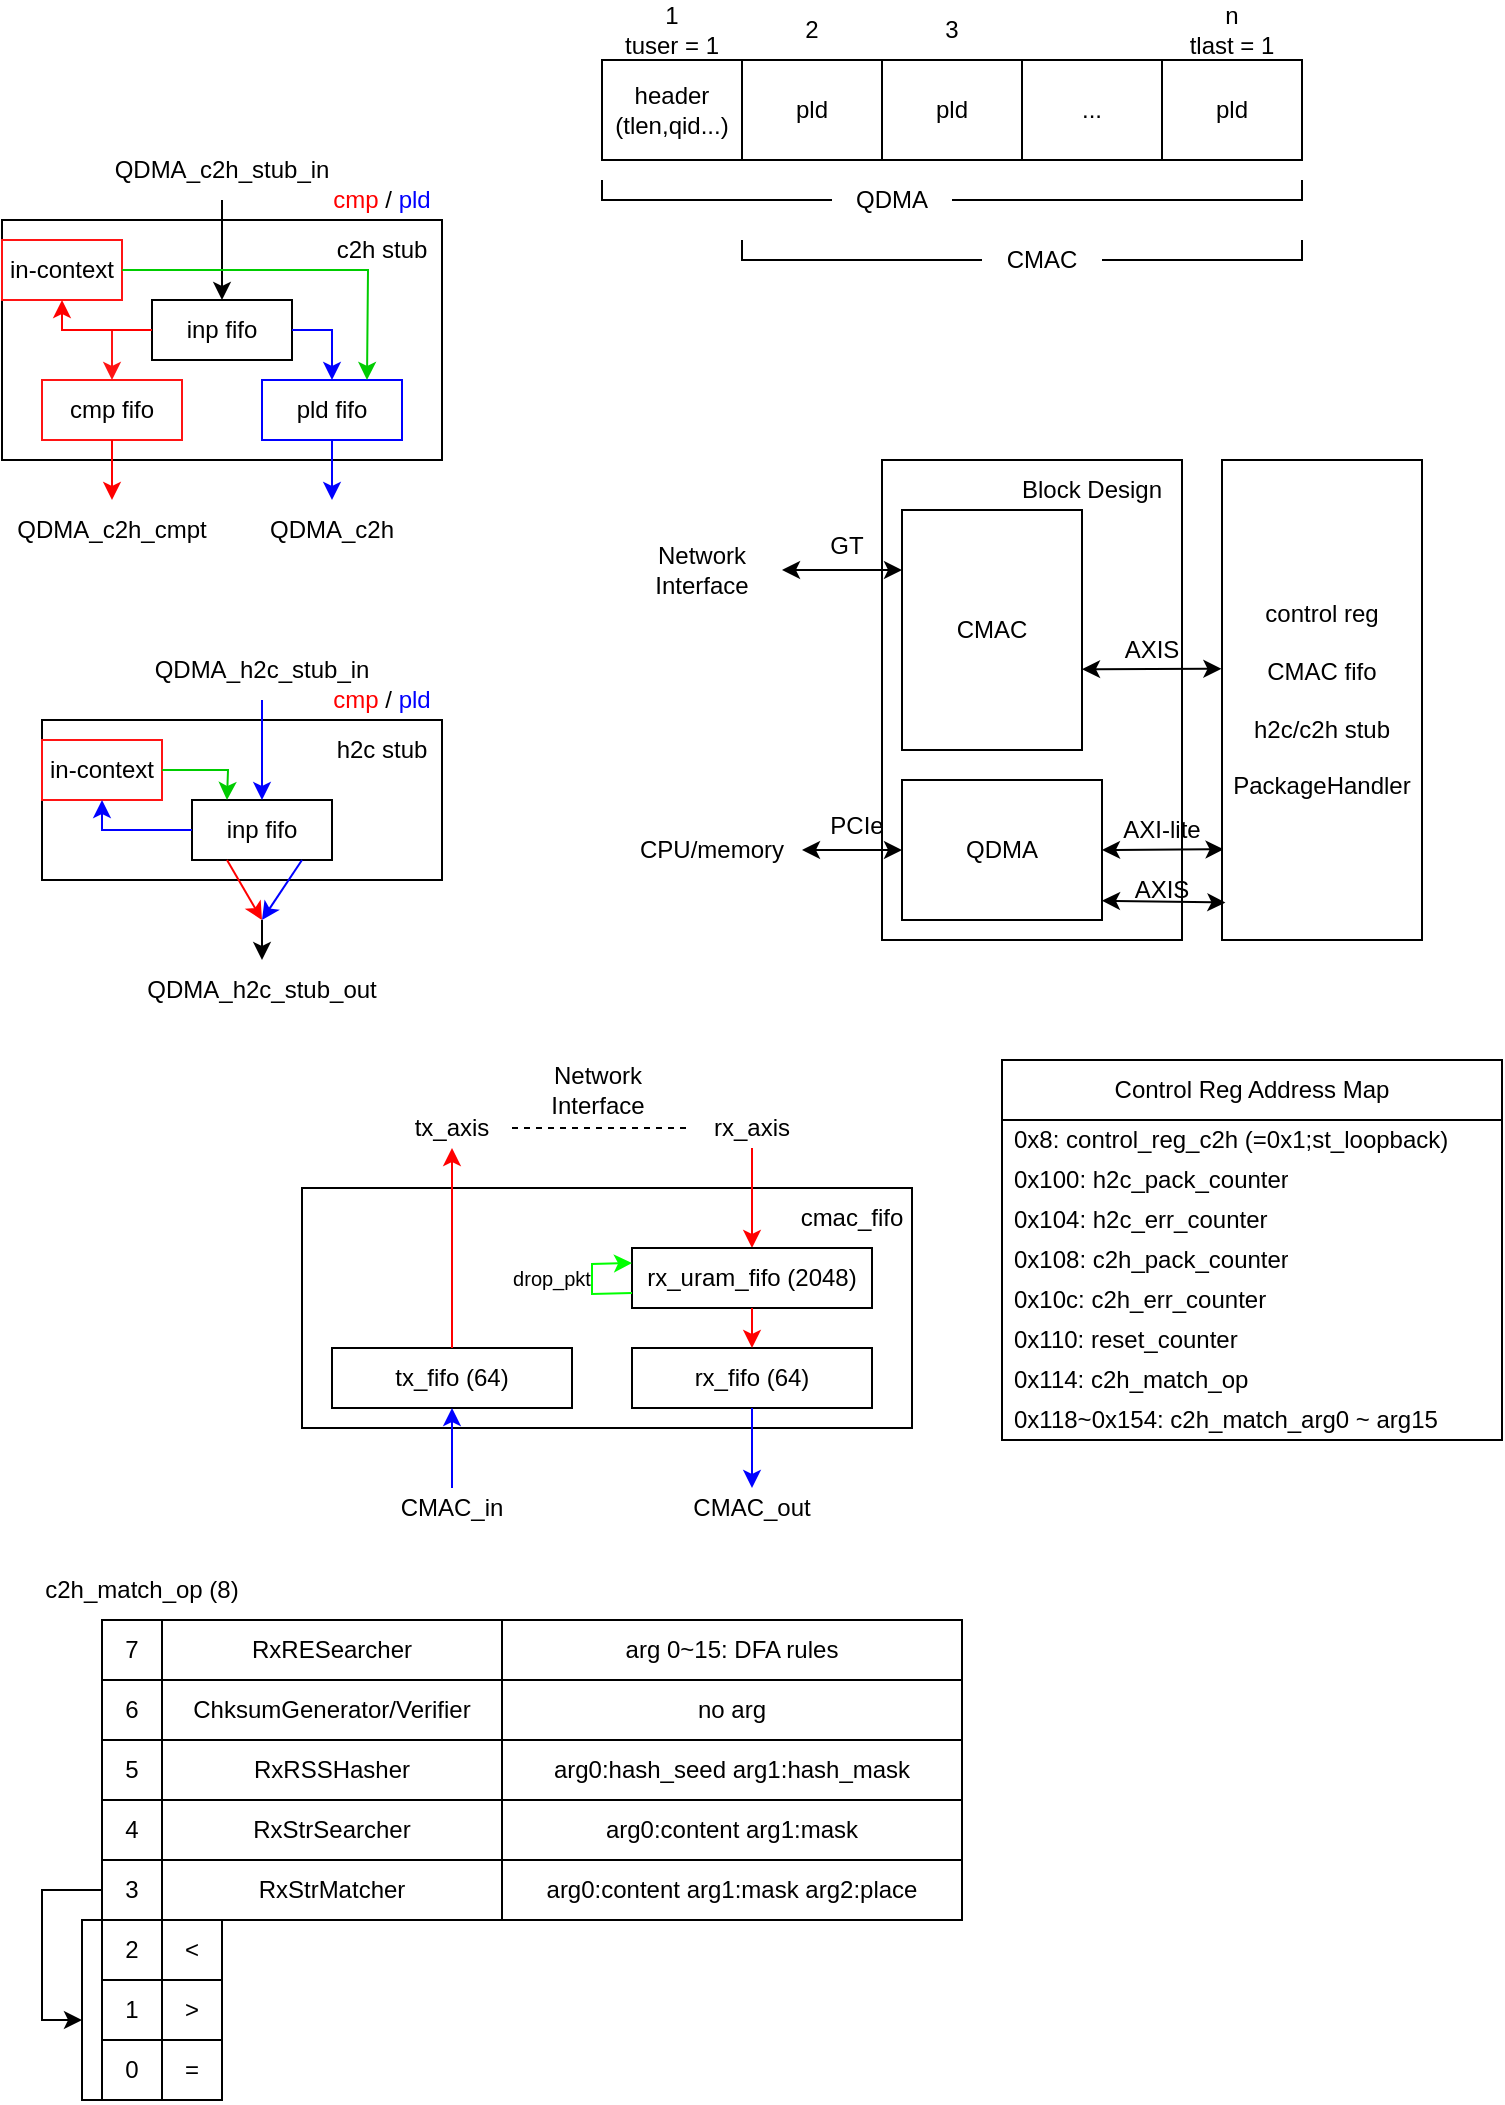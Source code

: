 <mxfile version="20.8.16" type="device"><diagram name="第 1 页" id="GhgbTUiSFUMxC7mxD11E"><mxGraphModel dx="963" dy="467" grid="0" gridSize="10" guides="1" tooltips="1" connect="1" arrows="1" fold="1" page="1" pageScale="1" pageWidth="827" pageHeight="1169" math="0" shadow="0"><root><mxCell id="0"/><mxCell id="1" parent="0"/><mxCell id="1Ac1KNujhslvYd92eQdr-86" value="" style="group" parent="1" vertex="1" connectable="0"><mxGeometry x="20" y="160" width="220" height="210" as="geometry"/></mxCell><mxCell id="1Ac1KNujhslvYd92eQdr-1" value="" style="rounded=0;whiteSpace=wrap;html=1;" parent="1Ac1KNujhslvYd92eQdr-86" vertex="1"><mxGeometry y="40" width="220" height="120" as="geometry"/></mxCell><mxCell id="1Ac1KNujhslvYd92eQdr-2" value="c2h stub" style="text;html=1;strokeColor=none;fillColor=none;align=center;verticalAlign=middle;whiteSpace=wrap;rounded=0;" parent="1Ac1KNujhslvYd92eQdr-86" vertex="1"><mxGeometry x="160" y="40" width="60" height="30" as="geometry"/></mxCell><mxCell id="1Ac1KNujhslvYd92eQdr-3" value="inp fifo" style="rounded=0;whiteSpace=wrap;html=1;" parent="1Ac1KNujhslvYd92eQdr-86" vertex="1"><mxGeometry x="75" y="80" width="70" height="30" as="geometry"/></mxCell><mxCell id="1Ac1KNujhslvYd92eQdr-5" value="cmp fifo" style="rounded=0;whiteSpace=wrap;html=1;strokeColor=#FF1414;" parent="1Ac1KNujhslvYd92eQdr-86" vertex="1"><mxGeometry x="20" y="120" width="70" height="30" as="geometry"/></mxCell><mxCell id="1Ac1KNujhslvYd92eQdr-11" value="" style="edgeStyle=orthogonalEdgeStyle;rounded=0;orthogonalLoop=1;jettySize=auto;html=1;exitX=0;exitY=0.5;exitDx=0;exitDy=0;entryX=0.5;entryY=0;entryDx=0;entryDy=0;fillColor=#FF1C1C;strokeColor=#FF1414;" parent="1Ac1KNujhslvYd92eQdr-86" source="1Ac1KNujhslvYd92eQdr-3" target="1Ac1KNujhslvYd92eQdr-5" edge="1"><mxGeometry relative="1" as="geometry"/></mxCell><mxCell id="1Ac1KNujhslvYd92eQdr-6" value="pld fifo" style="rounded=0;whiteSpace=wrap;html=1;strokeColor=#0000FF;" parent="1Ac1KNujhslvYd92eQdr-86" vertex="1"><mxGeometry x="130" y="120" width="70" height="30" as="geometry"/></mxCell><mxCell id="1Ac1KNujhslvYd92eQdr-12" value="" style="edgeStyle=orthogonalEdgeStyle;rounded=0;orthogonalLoop=1;jettySize=auto;html=1;exitX=1;exitY=0.5;exitDx=0;exitDy=0;strokeColor=#0000FF;" parent="1Ac1KNujhslvYd92eQdr-86" source="1Ac1KNujhslvYd92eQdr-3" target="1Ac1KNujhslvYd92eQdr-6" edge="1"><mxGeometry relative="1" as="geometry"/></mxCell><mxCell id="1Ac1KNujhslvYd92eQdr-7" value="in-context" style="rounded=0;whiteSpace=wrap;html=1;strokeColor=#FF1414;" parent="1Ac1KNujhslvYd92eQdr-86" vertex="1"><mxGeometry y="50" width="60" height="30" as="geometry"/></mxCell><mxCell id="1Ac1KNujhslvYd92eQdr-8" value="" style="endArrow=classic;html=1;rounded=0;entryX=0.5;entryY=0;entryDx=0;entryDy=0;" parent="1Ac1KNujhslvYd92eQdr-86" target="1Ac1KNujhslvYd92eQdr-3" edge="1"><mxGeometry width="50" height="50" relative="1" as="geometry"><mxPoint x="110" y="30" as="sourcePoint"/><mxPoint x="140" y="-10" as="targetPoint"/></mxGeometry></mxCell><mxCell id="1Ac1KNujhslvYd92eQdr-26" value="" style="edgeStyle=orthogonalEdgeStyle;rounded=0;orthogonalLoop=1;jettySize=auto;html=1;strokeColor=#FF0000;fillColor=#FF1C1C;entryX=0.5;entryY=1;entryDx=0;entryDy=0;" parent="1Ac1KNujhslvYd92eQdr-86" source="1Ac1KNujhslvYd92eQdr-3" target="1Ac1KNujhslvYd92eQdr-7" edge="1"><mxGeometry relative="1" as="geometry"><Array as="points"><mxPoint x="30" y="95"/></Array></mxGeometry></mxCell><mxCell id="1Ac1KNujhslvYd92eQdr-16" value="" style="endArrow=classic;html=1;rounded=0;exitX=1;exitY=0.5;exitDx=0;exitDy=0;entryX=0.75;entryY=0;entryDx=0;entryDy=0;strokeColor=#00CC00;" parent="1Ac1KNujhslvYd92eQdr-86" source="1Ac1KNujhslvYd92eQdr-7" target="1Ac1KNujhslvYd92eQdr-6" edge="1"><mxGeometry width="50" height="50" relative="1" as="geometry"><mxPoint x="110" y="250" as="sourcePoint"/><mxPoint x="160" y="200" as="targetPoint"/><Array as="points"><mxPoint x="183" y="65"/></Array></mxGeometry></mxCell><mxCell id="1Ac1KNujhslvYd92eQdr-17" value="" style="endArrow=classic;html=1;rounded=0;exitX=0.5;exitY=1;exitDx=0;exitDy=0;strokeColor=#FF0000;" parent="1Ac1KNujhslvYd92eQdr-86" source="1Ac1KNujhslvYd92eQdr-5" edge="1"><mxGeometry width="50" height="50" relative="1" as="geometry"><mxPoint x="100" y="230" as="sourcePoint"/><mxPoint x="55" y="180" as="targetPoint"/></mxGeometry></mxCell><mxCell id="1Ac1KNujhslvYd92eQdr-18" value="" style="endArrow=classic;html=1;rounded=0;exitX=0.5;exitY=1;exitDx=0;exitDy=0;strokeColor=#0000FF;" parent="1Ac1KNujhslvYd92eQdr-86" source="1Ac1KNujhslvYd92eQdr-6" edge="1"><mxGeometry width="50" height="50" relative="1" as="geometry"><mxPoint x="210" y="230" as="sourcePoint"/><mxPoint x="165" y="180" as="targetPoint"/></mxGeometry></mxCell><mxCell id="1Ac1KNujhslvYd92eQdr-19" value="QDMA_c2h_cmpt" style="text;html=1;strokeColor=none;fillColor=none;align=center;verticalAlign=middle;whiteSpace=wrap;rounded=0;" parent="1Ac1KNujhslvYd92eQdr-86" vertex="1"><mxGeometry x="25" y="180" width="60" height="30" as="geometry"/></mxCell><mxCell id="1Ac1KNujhslvYd92eQdr-20" value="QDMA_c2h" style="text;html=1;strokeColor=none;fillColor=none;align=center;verticalAlign=middle;whiteSpace=wrap;rounded=0;" parent="1Ac1KNujhslvYd92eQdr-86" vertex="1"><mxGeometry x="135" y="180" width="60" height="30" as="geometry"/></mxCell><mxCell id="1Ac1KNujhslvYd92eQdr-38" value="&lt;font color=&quot;#ff0000&quot;&gt;cmp&lt;/font&gt; / &lt;font color=&quot;#0000ff&quot;&gt;pld&lt;/font&gt;" style="text;html=1;strokeColor=none;fillColor=none;align=center;verticalAlign=middle;whiteSpace=wrap;rounded=0;" parent="1Ac1KNujhslvYd92eQdr-86" vertex="1"><mxGeometry x="160" y="20" width="60" height="20" as="geometry"/></mxCell><mxCell id="1Ac1KNujhslvYd92eQdr-39" value="&lt;font color=&quot;#000000&quot;&gt;QDMA_c2h_stub_in&lt;/font&gt;" style="text;html=1;strokeColor=none;fillColor=none;align=center;verticalAlign=middle;whiteSpace=wrap;rounded=0;fontColor=#0000FF;" parent="1Ac1KNujhslvYd92eQdr-86" vertex="1"><mxGeometry x="75" width="70" height="30" as="geometry"/></mxCell><mxCell id="1Ac1KNujhslvYd92eQdr-87" value="" style="group" parent="1" vertex="1" connectable="0"><mxGeometry x="320" y="90" width="350" height="145" as="geometry"/></mxCell><mxCell id="1Ac1KNujhslvYd92eQdr-27" value="" style="rounded=0;whiteSpace=wrap;html=1;strokeColor=#000000;fillColor=#FFFFFF;" parent="1Ac1KNujhslvYd92eQdr-87" vertex="1"><mxGeometry y="30" width="350" height="50" as="geometry"/></mxCell><mxCell id="1Ac1KNujhslvYd92eQdr-28" value="header&lt;br&gt;(tlen,qid...)" style="rounded=0;whiteSpace=wrap;html=1;strokeColor=#000000;fillColor=#FFFFFF;" parent="1Ac1KNujhslvYd92eQdr-87" vertex="1"><mxGeometry y="30" width="70" height="50" as="geometry"/></mxCell><mxCell id="1Ac1KNujhslvYd92eQdr-29" value="1&lt;br&gt;tuser = 1" style="text;html=1;strokeColor=none;fillColor=none;align=center;verticalAlign=middle;whiteSpace=wrap;rounded=0;" parent="1Ac1KNujhslvYd92eQdr-87" vertex="1"><mxGeometry x="5" width="60" height="30" as="geometry"/></mxCell><mxCell id="1Ac1KNujhslvYd92eQdr-30" value="pld" style="rounded=0;whiteSpace=wrap;html=1;strokeColor=#000000;fillColor=#FFFFFF;" parent="1Ac1KNujhslvYd92eQdr-87" vertex="1"><mxGeometry x="70" y="30" width="70" height="50" as="geometry"/></mxCell><mxCell id="1Ac1KNujhslvYd92eQdr-34" value="" style="endArrow=none;html=1;rounded=0;strokeColor=#000000;fillColor=#FF1C1C;startArrow=none;" parent="1Ac1KNujhslvYd92eQdr-87" source="1Ac1KNujhslvYd92eQdr-42" edge="1"><mxGeometry width="50" height="50" relative="1" as="geometry"><mxPoint x="350" y="90" as="sourcePoint"/><mxPoint y="90" as="targetPoint"/><Array as="points"><mxPoint y="100"/></Array></mxGeometry></mxCell><mxCell id="1Ac1KNujhslvYd92eQdr-35" value="pld" style="rounded=0;whiteSpace=wrap;html=1;strokeColor=#000000;fillColor=#FFFFFF;" parent="1Ac1KNujhslvYd92eQdr-87" vertex="1"><mxGeometry x="140" y="30" width="70" height="50" as="geometry"/></mxCell><mxCell id="1Ac1KNujhslvYd92eQdr-36" value="..." style="rounded=0;whiteSpace=wrap;html=1;strokeColor=#000000;fillColor=#FFFFFF;" parent="1Ac1KNujhslvYd92eQdr-87" vertex="1"><mxGeometry x="210" y="30" width="70" height="50" as="geometry"/></mxCell><mxCell id="1Ac1KNujhslvYd92eQdr-37" value="pld" style="rounded=0;whiteSpace=wrap;html=1;strokeColor=#000000;fillColor=#FFFFFF;" parent="1Ac1KNujhslvYd92eQdr-87" vertex="1"><mxGeometry x="280" y="30" width="70" height="50" as="geometry"/></mxCell><mxCell id="1Ac1KNujhslvYd92eQdr-41" value="" style="endArrow=none;html=1;rounded=0;strokeColor=#000000;fillColor=#FF1C1C;" parent="1Ac1KNujhslvYd92eQdr-87" target="1Ac1KNujhslvYd92eQdr-42" edge="1"><mxGeometry width="50" height="50" relative="1" as="geometry"><mxPoint x="350" y="90" as="sourcePoint"/><mxPoint y="90" as="targetPoint"/><Array as="points"><mxPoint x="350" y="100"/></Array></mxGeometry></mxCell><mxCell id="1Ac1KNujhslvYd92eQdr-42" value="QDMA" style="text;html=1;strokeColor=none;fillColor=none;align=center;verticalAlign=middle;whiteSpace=wrap;rounded=0;fontColor=#000000;" parent="1Ac1KNujhslvYd92eQdr-87" vertex="1"><mxGeometry x="115" y="85" width="60" height="30" as="geometry"/></mxCell><mxCell id="1Ac1KNujhslvYd92eQdr-43" value="" style="endArrow=none;html=1;rounded=0;strokeColor=#000000;fillColor=#FF1C1C;startArrow=none;" parent="1Ac1KNujhslvYd92eQdr-87" edge="1"><mxGeometry width="50" height="50" relative="1" as="geometry"><mxPoint x="185" y="130" as="sourcePoint"/><mxPoint x="70" y="120" as="targetPoint"/><Array as="points"><mxPoint x="70" y="130"/></Array></mxGeometry></mxCell><mxCell id="1Ac1KNujhslvYd92eQdr-44" value="" style="endArrow=none;html=1;rounded=0;strokeColor=#000000;fillColor=#FF1C1C;startArrow=none;" parent="1Ac1KNujhslvYd92eQdr-87" source="1Ac1KNujhslvYd92eQdr-45" edge="1"><mxGeometry width="50" height="50" relative="1" as="geometry"><mxPoint x="350" y="120" as="sourcePoint"/><mxPoint x="175" y="130" as="targetPoint"/><Array as="points"/></mxGeometry></mxCell><mxCell id="1Ac1KNujhslvYd92eQdr-46" value="" style="endArrow=none;html=1;rounded=0;strokeColor=#000000;fillColor=#FF1C1C;" parent="1Ac1KNujhslvYd92eQdr-87" target="1Ac1KNujhslvYd92eQdr-45" edge="1"><mxGeometry width="50" height="50" relative="1" as="geometry"><mxPoint x="350" y="120" as="sourcePoint"/><mxPoint x="175" y="130" as="targetPoint"/><Array as="points"><mxPoint x="350" y="130"/></Array></mxGeometry></mxCell><mxCell id="1Ac1KNujhslvYd92eQdr-45" value="CMAC" style="text;html=1;strokeColor=none;fillColor=none;align=center;verticalAlign=middle;whiteSpace=wrap;rounded=0;fontColor=#000000;" parent="1Ac1KNujhslvYd92eQdr-87" vertex="1"><mxGeometry x="190" y="115" width="60" height="30" as="geometry"/></mxCell><mxCell id="1Ac1KNujhslvYd92eQdr-49" value="2" style="text;html=1;strokeColor=none;fillColor=none;align=center;verticalAlign=middle;whiteSpace=wrap;rounded=0;" parent="1Ac1KNujhslvYd92eQdr-87" vertex="1"><mxGeometry x="75" width="60" height="30" as="geometry"/></mxCell><mxCell id="1Ac1KNujhslvYd92eQdr-50" value="3" style="text;html=1;strokeColor=none;fillColor=none;align=center;verticalAlign=middle;whiteSpace=wrap;rounded=0;" parent="1Ac1KNujhslvYd92eQdr-87" vertex="1"><mxGeometry x="145" width="60" height="30" as="geometry"/></mxCell><mxCell id="1Ac1KNujhslvYd92eQdr-51" value="n&lt;br&gt;tlast = 1" style="text;html=1;strokeColor=none;fillColor=none;align=center;verticalAlign=middle;whiteSpace=wrap;rounded=0;" parent="1Ac1KNujhslvYd92eQdr-87" vertex="1"><mxGeometry x="285" width="60" height="30" as="geometry"/></mxCell><mxCell id="1Ac1KNujhslvYd92eQdr-114" value="" style="group" parent="1" vertex="1" connectable="0"><mxGeometry x="40" y="410" width="200" height="190" as="geometry"/></mxCell><mxCell id="1Ac1KNujhslvYd92eQdr-89" value="" style="rounded=0;whiteSpace=wrap;html=1;" parent="1Ac1KNujhslvYd92eQdr-114" vertex="1"><mxGeometry y="40" width="200" height="80" as="geometry"/></mxCell><mxCell id="1Ac1KNujhslvYd92eQdr-90" value="h2c stub" style="text;html=1;strokeColor=none;fillColor=none;align=center;verticalAlign=middle;whiteSpace=wrap;rounded=0;" parent="1Ac1KNujhslvYd92eQdr-114" vertex="1"><mxGeometry x="140" y="40" width="60" height="30" as="geometry"/></mxCell><mxCell id="1Ac1KNujhslvYd92eQdr-91" value="inp fifo" style="rounded=0;whiteSpace=wrap;html=1;" parent="1Ac1KNujhslvYd92eQdr-114" vertex="1"><mxGeometry x="75" y="80" width="70" height="30" as="geometry"/></mxCell><mxCell id="1Ac1KNujhslvYd92eQdr-96" value="in-context" style="rounded=0;whiteSpace=wrap;html=1;strokeColor=#FF1414;" parent="1Ac1KNujhslvYd92eQdr-114" vertex="1"><mxGeometry y="50" width="60" height="30" as="geometry"/></mxCell><mxCell id="1Ac1KNujhslvYd92eQdr-97" value="" style="endArrow=classic;html=1;rounded=0;entryX=0.5;entryY=0;entryDx=0;entryDy=0;strokeColor=#0000FF;" parent="1Ac1KNujhslvYd92eQdr-114" target="1Ac1KNujhslvYd92eQdr-91" edge="1"><mxGeometry width="50" height="50" relative="1" as="geometry"><mxPoint x="110" y="30" as="sourcePoint"/><mxPoint x="140" y="-10" as="targetPoint"/></mxGeometry></mxCell><mxCell id="1Ac1KNujhslvYd92eQdr-100" value="" style="endArrow=classic;html=1;rounded=0;exitX=0;exitY=0.5;exitDx=0;exitDy=0;strokeColor=#0000FF;entryX=0.5;entryY=1;entryDx=0;entryDy=0;" parent="1Ac1KNujhslvYd92eQdr-114" source="1Ac1KNujhslvYd92eQdr-91" target="1Ac1KNujhslvYd92eQdr-96" edge="1"><mxGeometry width="50" height="50" relative="1" as="geometry"><mxPoint x="55" y="150" as="sourcePoint"/><mxPoint x="55" y="180" as="targetPoint"/><Array as="points"><mxPoint x="30" y="95"/></Array></mxGeometry></mxCell><mxCell id="1Ac1KNujhslvYd92eQdr-105" value="&lt;font color=&quot;#000000&quot;&gt;QDMA_h2c_stub_in&lt;/font&gt;" style="text;html=1;strokeColor=none;fillColor=none;align=center;verticalAlign=middle;whiteSpace=wrap;rounded=0;fontColor=#0000FF;" parent="1Ac1KNujhslvYd92eQdr-114" vertex="1"><mxGeometry x="75" width="70" height="30" as="geometry"/></mxCell><mxCell id="1Ac1KNujhslvYd92eQdr-106" value="" style="endArrow=classic;html=1;rounded=0;strokeColor=#FF0000;fontColor=#000000;fillColor=#FF1C1C;exitX=0.25;exitY=1;exitDx=0;exitDy=0;" parent="1Ac1KNujhslvYd92eQdr-114" source="1Ac1KNujhslvYd92eQdr-91" edge="1"><mxGeometry width="50" height="50" relative="1" as="geometry"><mxPoint x="90" y="270" as="sourcePoint"/><mxPoint x="110" y="140" as="targetPoint"/></mxGeometry></mxCell><mxCell id="1Ac1KNujhslvYd92eQdr-107" value="" style="endArrow=classic;html=1;rounded=0;strokeColor=#00CC00;fontColor=#000000;fillColor=#FF0000;exitX=1;exitY=0.5;exitDx=0;exitDy=0;entryX=0.25;entryY=0;entryDx=0;entryDy=0;" parent="1Ac1KNujhslvYd92eQdr-114" source="1Ac1KNujhslvYd92eQdr-96" target="1Ac1KNujhslvYd92eQdr-91" edge="1"><mxGeometry width="50" height="50" relative="1" as="geometry"><mxPoint x="330" y="130" as="sourcePoint"/><mxPoint x="90" y="65" as="targetPoint"/><Array as="points"><mxPoint x="93" y="65"/></Array></mxGeometry></mxCell><mxCell id="1Ac1KNujhslvYd92eQdr-108" value="" style="endArrow=classic;html=1;rounded=0;strokeColor=#0000FF;fontColor=#000000;fillColor=#FF1C1C;" parent="1Ac1KNujhslvYd92eQdr-114" edge="1"><mxGeometry width="50" height="50" relative="1" as="geometry"><mxPoint x="130" y="110" as="sourcePoint"/><mxPoint x="110" y="140" as="targetPoint"/></mxGeometry></mxCell><mxCell id="1Ac1KNujhslvYd92eQdr-110" value="&lt;font color=&quot;#000000&quot;&gt;QDMA_h2c_stub_out&lt;/font&gt;" style="text;html=1;strokeColor=none;fillColor=none;align=center;verticalAlign=middle;whiteSpace=wrap;rounded=0;fontColor=#0000FF;" parent="1Ac1KNujhslvYd92eQdr-114" vertex="1"><mxGeometry x="75" y="160" width="70" height="30" as="geometry"/></mxCell><mxCell id="1Ac1KNujhslvYd92eQdr-111" value="&lt;font color=&quot;#ff0000&quot;&gt;cmp&lt;/font&gt; / &lt;font color=&quot;#0000ff&quot;&gt;pld&lt;/font&gt;" style="text;html=1;strokeColor=none;fillColor=none;align=center;verticalAlign=middle;whiteSpace=wrap;rounded=0;" parent="1Ac1KNujhslvYd92eQdr-114" vertex="1"><mxGeometry x="140" y="20" width="60" height="20" as="geometry"/></mxCell><mxCell id="1Ac1KNujhslvYd92eQdr-113" value="" style="endArrow=classic;html=1;rounded=0;strokeColor=#000000;fontColor=#000000;fillColor=#FF0000;" parent="1Ac1KNujhslvYd92eQdr-114" target="1Ac1KNujhslvYd92eQdr-110" edge="1"><mxGeometry width="50" height="50" relative="1" as="geometry"><mxPoint x="110" y="140" as="sourcePoint"/><mxPoint x="90" y="140" as="targetPoint"/></mxGeometry></mxCell><mxCell id="1Ac1KNujhslvYd92eQdr-136" value="" style="group" parent="1" vertex="1" connectable="0"><mxGeometry x="330" y="320" width="400" height="240" as="geometry"/></mxCell><mxCell id="1Ac1KNujhslvYd92eQdr-115" value="" style="rounded=0;whiteSpace=wrap;html=1;strokeColor=#000000;fontColor=#000000;fillColor=#FFFFFF;" parent="1Ac1KNujhslvYd92eQdr-136" vertex="1"><mxGeometry x="130" width="150" height="240" as="geometry"/></mxCell><mxCell id="1Ac1KNujhslvYd92eQdr-116" value="CMAC" style="rounded=0;whiteSpace=wrap;html=1;strokeColor=#000000;fontColor=#000000;fillColor=#FFFFFF;" parent="1Ac1KNujhslvYd92eQdr-136" vertex="1"><mxGeometry x="140" y="25" width="90" height="120" as="geometry"/></mxCell><mxCell id="1Ac1KNujhslvYd92eQdr-117" value="QDMA" style="rounded=0;whiteSpace=wrap;html=1;strokeColor=#000000;fontColor=#000000;fillColor=#FFFFFF;" parent="1Ac1KNujhslvYd92eQdr-136" vertex="1"><mxGeometry x="140" y="160" width="100" height="70" as="geometry"/></mxCell><mxCell id="1Ac1KNujhslvYd92eQdr-118" value="Block Design" style="text;html=1;strokeColor=none;fillColor=none;align=center;verticalAlign=middle;whiteSpace=wrap;rounded=0;fontColor=#000000;" parent="1Ac1KNujhslvYd92eQdr-136" vertex="1"><mxGeometry x="190" width="90" height="30" as="geometry"/></mxCell><mxCell id="1Ac1KNujhslvYd92eQdr-119" value="" style="endArrow=classic;startArrow=classic;html=1;rounded=0;strokeColor=#000000;fontColor=#000000;fillColor=#FF0000;exitX=0;exitY=0.25;exitDx=0;exitDy=0;" parent="1Ac1KNujhslvYd92eQdr-136" source="1Ac1KNujhslvYd92eQdr-116" target="1Ac1KNujhslvYd92eQdr-120" edge="1"><mxGeometry width="50" height="50" relative="1" as="geometry"><mxPoint x="340" y="80" as="sourcePoint"/><mxPoint x="370" y="55" as="targetPoint"/></mxGeometry></mxCell><mxCell id="1Ac1KNujhslvYd92eQdr-120" value="Network Interface" style="text;html=1;strokeColor=none;fillColor=none;align=center;verticalAlign=middle;whiteSpace=wrap;rounded=0;fontColor=#000000;" parent="1Ac1KNujhslvYd92eQdr-136" vertex="1"><mxGeometry y="40" width="80" height="30" as="geometry"/></mxCell><mxCell id="1Ac1KNujhslvYd92eQdr-121" value="" style="endArrow=classic;startArrow=classic;html=1;rounded=0;strokeColor=#000000;fontColor=#000000;fillColor=#FF0000;exitX=1;exitY=0.25;exitDx=0;exitDy=0;entryX=-0.003;entryY=0.435;entryDx=0;entryDy=0;entryPerimeter=0;" parent="1Ac1KNujhslvYd92eQdr-136" target="1Ac1KNujhslvYd92eQdr-126" edge="1"><mxGeometry width="50" height="50" relative="1" as="geometry"><mxPoint x="230" y="104.58" as="sourcePoint"/><mxPoint x="340" y="104.58" as="targetPoint"/></mxGeometry></mxCell><mxCell id="1Ac1KNujhslvYd92eQdr-125" value="" style="endArrow=classic;startArrow=classic;html=1;rounded=0;strokeColor=#000000;fontColor=#000000;fillColor=#FF0000;exitX=1;exitY=0.5;exitDx=0;exitDy=0;entryX=0.008;entryY=0.811;entryDx=0;entryDy=0;entryPerimeter=0;" parent="1Ac1KNujhslvYd92eQdr-136" source="1Ac1KNujhslvYd92eQdr-117" target="1Ac1KNujhslvYd92eQdr-126" edge="1"><mxGeometry width="50" height="50" relative="1" as="geometry"><mxPoint x="310" y="220" as="sourcePoint"/><mxPoint x="340" y="195" as="targetPoint"/></mxGeometry></mxCell><mxCell id="1Ac1KNujhslvYd92eQdr-126" value="control reg&lt;br&gt;&lt;br&gt;CMAC fifo&lt;br&gt;&lt;br&gt;h2c/c2h stub&lt;br&gt;&lt;br&gt;PackageHandler" style="rounded=0;whiteSpace=wrap;html=1;strokeColor=#000000;fontColor=#000000;fillColor=#FFFFFF;" parent="1Ac1KNujhslvYd92eQdr-136" vertex="1"><mxGeometry x="300" width="100" height="240" as="geometry"/></mxCell><mxCell id="1Ac1KNujhslvYd92eQdr-127" value="" style="endArrow=classic;startArrow=classic;html=1;rounded=0;strokeColor=#000000;fontColor=#000000;fillColor=#FF0000;entryX=0;entryY=0.5;entryDx=0;entryDy=0;exitX=1;exitY=0.5;exitDx=0;exitDy=0;" parent="1Ac1KNujhslvYd92eQdr-136" source="1Ac1KNujhslvYd92eQdr-128" target="1Ac1KNujhslvYd92eQdr-117" edge="1"><mxGeometry width="50" height="50" relative="1" as="geometry"><mxPoint x="100" y="195" as="sourcePoint"/><mxPoint x="20" y="140" as="targetPoint"/></mxGeometry></mxCell><mxCell id="1Ac1KNujhslvYd92eQdr-128" value="CPU/memory" style="text;html=1;strokeColor=none;fillColor=none;align=center;verticalAlign=middle;whiteSpace=wrap;rounded=0;fontColor=#000000;" parent="1Ac1KNujhslvYd92eQdr-136" vertex="1"><mxGeometry y="180" width="90" height="30" as="geometry"/></mxCell><mxCell id="1Ac1KNujhslvYd92eQdr-129" value="" style="endArrow=classic;startArrow=classic;html=1;rounded=0;strokeColor=#000000;fontColor=#000000;fillColor=#FF0000;exitX=1;exitY=0.5;exitDx=0;exitDy=0;entryX=0.017;entryY=0.922;entryDx=0;entryDy=0;entryPerimeter=0;" parent="1Ac1KNujhslvYd92eQdr-136" target="1Ac1KNujhslvYd92eQdr-126" edge="1"><mxGeometry width="50" height="50" relative="1" as="geometry"><mxPoint x="240" y="220.36" as="sourcePoint"/><mxPoint x="290.8" y="220.0" as="targetPoint"/></mxGeometry></mxCell><mxCell id="1Ac1KNujhslvYd92eQdr-130" value="AXIS" style="text;html=1;strokeColor=none;fillColor=none;align=center;verticalAlign=middle;whiteSpace=wrap;rounded=0;fontColor=#000000;" parent="1Ac1KNujhslvYd92eQdr-136" vertex="1"><mxGeometry x="230" y="80" width="70" height="30" as="geometry"/></mxCell><mxCell id="1Ac1KNujhslvYd92eQdr-131" value="AXI-lite" style="text;html=1;strokeColor=none;fillColor=none;align=center;verticalAlign=middle;whiteSpace=wrap;rounded=0;fontColor=#000000;" parent="1Ac1KNujhslvYd92eQdr-136" vertex="1"><mxGeometry x="240" y="170" width="60" height="30" as="geometry"/></mxCell><mxCell id="1Ac1KNujhslvYd92eQdr-133" value="AXIS" style="text;html=1;strokeColor=none;fillColor=none;align=center;verticalAlign=middle;whiteSpace=wrap;rounded=0;fontColor=#000000;" parent="1Ac1KNujhslvYd92eQdr-136" vertex="1"><mxGeometry x="240" y="200" width="60" height="30" as="geometry"/></mxCell><mxCell id="1Ac1KNujhslvYd92eQdr-134" value="GT" style="text;html=1;strokeColor=none;fillColor=none;align=center;verticalAlign=middle;whiteSpace=wrap;rounded=0;fontColor=#000000;" parent="1Ac1KNujhslvYd92eQdr-136" vertex="1"><mxGeometry x="90" y="30" width="45" height="25" as="geometry"/></mxCell><mxCell id="1Ac1KNujhslvYd92eQdr-135" value="PCIe" style="text;html=1;strokeColor=none;fillColor=none;align=center;verticalAlign=middle;whiteSpace=wrap;rounded=0;fontColor=#000000;" parent="1Ac1KNujhslvYd92eQdr-136" vertex="1"><mxGeometry x="95" y="170" width="45" height="25" as="geometry"/></mxCell><mxCell id="O9wD_0NqheFxgS8rg9cw-3" value="Control Reg Address Map" style="swimlane;fontStyle=0;childLayout=stackLayout;horizontal=1;startSize=30;horizontalStack=0;resizeParent=1;resizeParentMax=0;resizeLast=0;collapsible=1;marginBottom=0;whiteSpace=wrap;html=1;direction=east;" parent="1" vertex="1"><mxGeometry x="520" y="620" width="250" height="190" as="geometry"><mxRectangle x="350" y="830" width="110" height="30" as="alternateBounds"/></mxGeometry></mxCell><mxCell id="O9wD_0NqheFxgS8rg9cw-37" value="0x8: control_reg_c2h (=0x1;st_loopback)" style="text;strokeColor=none;fillColor=none;align=left;verticalAlign=middle;spacingLeft=4;spacingRight=4;overflow=hidden;points=[[0,0.5],[1,0.5]];portConstraint=eastwest;rotatable=0;whiteSpace=wrap;html=1;" parent="O9wD_0NqheFxgS8rg9cw-3" vertex="1"><mxGeometry y="30" width="250" height="20" as="geometry"/></mxCell><mxCell id="O9wD_0NqheFxgS8rg9cw-4" value="0x100: h2c_pack_counter" style="text;strokeColor=none;fillColor=none;align=left;verticalAlign=middle;spacingLeft=4;spacingRight=4;overflow=hidden;points=[[0,0.5],[1,0.5]];portConstraint=eastwest;rotatable=0;whiteSpace=wrap;html=1;" parent="O9wD_0NqheFxgS8rg9cw-3" vertex="1"><mxGeometry y="50" width="250" height="20" as="geometry"/></mxCell><mxCell id="O9wD_0NqheFxgS8rg9cw-5" value="0x104: h2c_err_counter" style="text;strokeColor=none;fillColor=none;align=left;verticalAlign=middle;spacingLeft=4;spacingRight=4;overflow=hidden;points=[[0,0.5],[1,0.5]];portConstraint=eastwest;rotatable=0;whiteSpace=wrap;html=1;" parent="O9wD_0NqheFxgS8rg9cw-3" vertex="1"><mxGeometry y="70" width="250" height="20" as="geometry"/></mxCell><mxCell id="O9wD_0NqheFxgS8rg9cw-6" value="0x108: c2h_pack_counter" style="text;strokeColor=none;fillColor=none;align=left;verticalAlign=middle;spacingLeft=4;spacingRight=4;overflow=hidden;points=[[0,0.5],[1,0.5]];portConstraint=eastwest;rotatable=0;whiteSpace=wrap;html=1;" parent="O9wD_0NqheFxgS8rg9cw-3" vertex="1"><mxGeometry y="90" width="250" height="20" as="geometry"/></mxCell><mxCell id="O9wD_0NqheFxgS8rg9cw-31" value="0x10c: c2h_err_counter" style="text;strokeColor=none;fillColor=none;align=left;verticalAlign=middle;spacingLeft=4;spacingRight=4;overflow=hidden;points=[[0,0.5],[1,0.5]];portConstraint=eastwest;rotatable=0;whiteSpace=wrap;html=1;" parent="O9wD_0NqheFxgS8rg9cw-3" vertex="1"><mxGeometry y="110" width="250" height="20" as="geometry"/></mxCell><mxCell id="O9wD_0NqheFxgS8rg9cw-32" value="0x110: reset_counter" style="text;strokeColor=none;fillColor=none;align=left;verticalAlign=middle;spacingLeft=4;spacingRight=4;overflow=hidden;points=[[0,0.5],[1,0.5]];portConstraint=eastwest;rotatable=0;whiteSpace=wrap;html=1;" parent="O9wD_0NqheFxgS8rg9cw-3" vertex="1"><mxGeometry y="130" width="250" height="20" as="geometry"/></mxCell><mxCell id="O9wD_0NqheFxgS8rg9cw-33" value="0x114: c2h_match_op" style="text;strokeColor=none;fillColor=none;align=left;verticalAlign=middle;spacingLeft=4;spacingRight=4;overflow=hidden;points=[[0,0.5],[1,0.5]];portConstraint=eastwest;rotatable=0;whiteSpace=wrap;html=1;" parent="O9wD_0NqheFxgS8rg9cw-3" vertex="1"><mxGeometry y="150" width="250" height="20" as="geometry"/></mxCell><mxCell id="O9wD_0NqheFxgS8rg9cw-34" value="0x118~0x154: c2h_match_arg0 ~ arg15" style="text;strokeColor=none;fillColor=none;align=left;verticalAlign=middle;spacingLeft=4;spacingRight=4;overflow=hidden;points=[[0,0.5],[1,0.5]];portConstraint=eastwest;rotatable=0;whiteSpace=wrap;html=1;" parent="O9wD_0NqheFxgS8rg9cw-3" vertex="1"><mxGeometry y="170" width="250" height="20" as="geometry"/></mxCell><mxCell id="O9wD_0NqheFxgS8rg9cw-54" value="" style="group" parent="1" vertex="1" connectable="0"><mxGeometry x="40" y="870" width="460" height="270" as="geometry"/></mxCell><mxCell id="O9wD_0NqheFxgS8rg9cw-16" value="" style="rounded=0;whiteSpace=wrap;html=1;" parent="O9wD_0NqheFxgS8rg9cw-54" vertex="1"><mxGeometry x="30" y="30" width="30" height="240" as="geometry"/></mxCell><mxCell id="O9wD_0NqheFxgS8rg9cw-17" value="7" style="rounded=0;whiteSpace=wrap;html=1;" parent="O9wD_0NqheFxgS8rg9cw-54" vertex="1"><mxGeometry x="30" y="30" width="30" height="30" as="geometry"/></mxCell><mxCell id="O9wD_0NqheFxgS8rg9cw-18" value="6" style="rounded=0;whiteSpace=wrap;html=1;" parent="O9wD_0NqheFxgS8rg9cw-54" vertex="1"><mxGeometry x="30" y="60" width="30" height="30" as="geometry"/></mxCell><mxCell id="O9wD_0NqheFxgS8rg9cw-19" value="5" style="rounded=0;whiteSpace=wrap;html=1;" parent="O9wD_0NqheFxgS8rg9cw-54" vertex="1"><mxGeometry x="30" y="90" width="30" height="30" as="geometry"/></mxCell><mxCell id="O9wD_0NqheFxgS8rg9cw-20" value="4" style="rounded=0;whiteSpace=wrap;html=1;" parent="O9wD_0NqheFxgS8rg9cw-54" vertex="1"><mxGeometry x="30" y="120" width="30" height="30" as="geometry"/></mxCell><mxCell id="O9wD_0NqheFxgS8rg9cw-21" value="3" style="rounded=0;whiteSpace=wrap;html=1;" parent="O9wD_0NqheFxgS8rg9cw-54" vertex="1"><mxGeometry x="30" y="150" width="30" height="30" as="geometry"/></mxCell><mxCell id="O9wD_0NqheFxgS8rg9cw-22" value="2" style="rounded=0;whiteSpace=wrap;html=1;" parent="O9wD_0NqheFxgS8rg9cw-54" vertex="1"><mxGeometry x="30" y="180" width="30" height="30" as="geometry"/></mxCell><mxCell id="O9wD_0NqheFxgS8rg9cw-23" value="1" style="rounded=0;whiteSpace=wrap;html=1;" parent="O9wD_0NqheFxgS8rg9cw-54" vertex="1"><mxGeometry x="30" y="210" width="30" height="30" as="geometry"/></mxCell><mxCell id="O9wD_0NqheFxgS8rg9cw-24" value="0" style="rounded=0;whiteSpace=wrap;html=1;" parent="O9wD_0NqheFxgS8rg9cw-54" vertex="1"><mxGeometry x="30" y="240" width="30" height="30" as="geometry"/></mxCell><mxCell id="O9wD_0NqheFxgS8rg9cw-25" value="c2h_match_op (8)" style="text;html=1;strokeColor=none;fillColor=none;align=center;verticalAlign=middle;whiteSpace=wrap;rounded=0;" parent="O9wD_0NqheFxgS8rg9cw-54" vertex="1"><mxGeometry width="100" height="30" as="geometry"/></mxCell><mxCell id="O9wD_0NqheFxgS8rg9cw-38" value="RxRESearcher" style="text;html=1;strokeColor=#000000;fillColor=none;align=center;verticalAlign=middle;whiteSpace=wrap;rounded=0;" parent="O9wD_0NqheFxgS8rg9cw-54" vertex="1"><mxGeometry x="60" y="30" width="170" height="30" as="geometry"/></mxCell><mxCell id="O9wD_0NqheFxgS8rg9cw-40" value="ChksumGenerator/Verifier" style="text;html=1;strokeColor=#000000;fillColor=none;align=center;verticalAlign=middle;whiteSpace=wrap;rounded=0;" parent="O9wD_0NqheFxgS8rg9cw-54" vertex="1"><mxGeometry x="60" y="60" width="170" height="30" as="geometry"/></mxCell><mxCell id="O9wD_0NqheFxgS8rg9cw-41" value="RxRSSHasher" style="text;html=1;strokeColor=#000000;fillColor=none;align=center;verticalAlign=middle;whiteSpace=wrap;rounded=0;" parent="O9wD_0NqheFxgS8rg9cw-54" vertex="1"><mxGeometry x="60" y="90" width="170" height="30" as="geometry"/></mxCell><mxCell id="O9wD_0NqheFxgS8rg9cw-42" value="RxStrSearcher" style="text;html=1;strokeColor=#000000;fillColor=none;align=center;verticalAlign=middle;whiteSpace=wrap;rounded=0;" parent="O9wD_0NqheFxgS8rg9cw-54" vertex="1"><mxGeometry x="60" y="120" width="170" height="30" as="geometry"/></mxCell><mxCell id="O9wD_0NqheFxgS8rg9cw-43" value="RxStrMatcher" style="text;html=1;strokeColor=#000000;fillColor=none;align=center;verticalAlign=middle;whiteSpace=wrap;rounded=0;" parent="O9wD_0NqheFxgS8rg9cw-54" vertex="1"><mxGeometry x="60" y="150" width="170" height="30" as="geometry"/></mxCell><mxCell id="O9wD_0NqheFxgS8rg9cw-44" value="&amp;lt;" style="text;html=1;strokeColor=#000000;fillColor=none;align=center;verticalAlign=middle;whiteSpace=wrap;rounded=0;" parent="O9wD_0NqheFxgS8rg9cw-54" vertex="1"><mxGeometry x="60" y="180" width="30" height="30" as="geometry"/></mxCell><mxCell id="O9wD_0NqheFxgS8rg9cw-45" value="&amp;gt;" style="text;html=1;strokeColor=#000000;fillColor=none;align=center;verticalAlign=middle;whiteSpace=wrap;rounded=0;" parent="O9wD_0NqheFxgS8rg9cw-54" vertex="1"><mxGeometry x="60" y="210" width="30" height="30" as="geometry"/></mxCell><mxCell id="O9wD_0NqheFxgS8rg9cw-46" value="=" style="text;html=1;strokeColor=#000000;fillColor=none;align=center;verticalAlign=middle;whiteSpace=wrap;rounded=0;" parent="O9wD_0NqheFxgS8rg9cw-54" vertex="1"><mxGeometry x="60" y="240" width="30" height="30" as="geometry"/></mxCell><mxCell id="O9wD_0NqheFxgS8rg9cw-47" value="" style="endArrow=classic;html=1;rounded=0;exitX=0;exitY=0.5;exitDx=0;exitDy=0;" parent="O9wD_0NqheFxgS8rg9cw-54" source="O9wD_0NqheFxgS8rg9cw-21" edge="1"><mxGeometry width="50" height="50" relative="1" as="geometry"><mxPoint x="-50" y="180" as="sourcePoint"/><mxPoint x="20" y="230" as="targetPoint"/><Array as="points"><mxPoint y="165"/><mxPoint y="230"/></Array></mxGeometry></mxCell><mxCell id="O9wD_0NqheFxgS8rg9cw-48" value="" style="endArrow=none;html=1;rounded=0;entryX=0;entryY=0;entryDx=0;entryDy=0;exitX=0;exitY=1;exitDx=0;exitDy=0;" parent="O9wD_0NqheFxgS8rg9cw-54" source="O9wD_0NqheFxgS8rg9cw-24" target="O9wD_0NqheFxgS8rg9cw-22" edge="1"><mxGeometry width="50" height="50" relative="1" as="geometry"><mxPoint x="-20" y="270" as="sourcePoint"/><mxPoint x="-20" y="190" as="targetPoint"/><Array as="points"><mxPoint x="20" y="270"/><mxPoint x="20" y="180"/></Array></mxGeometry></mxCell><mxCell id="O9wD_0NqheFxgS8rg9cw-49" value="arg 0~15: DFA rules" style="rounded=0;whiteSpace=wrap;html=1;strokeColor=#000000;" parent="O9wD_0NqheFxgS8rg9cw-54" vertex="1"><mxGeometry x="230" y="30" width="230" height="30" as="geometry"/></mxCell><mxCell id="O9wD_0NqheFxgS8rg9cw-50" value="no arg" style="rounded=0;whiteSpace=wrap;html=1;strokeColor=#000000;" parent="O9wD_0NqheFxgS8rg9cw-54" vertex="1"><mxGeometry x="230" y="60" width="230" height="30" as="geometry"/></mxCell><mxCell id="O9wD_0NqheFxgS8rg9cw-51" value="arg0:hash_seed arg1:hash_mask" style="rounded=0;whiteSpace=wrap;html=1;strokeColor=#000000;" parent="O9wD_0NqheFxgS8rg9cw-54" vertex="1"><mxGeometry x="230" y="90" width="230" height="30" as="geometry"/></mxCell><mxCell id="O9wD_0NqheFxgS8rg9cw-52" value="arg0:content arg1:mask" style="rounded=0;whiteSpace=wrap;html=1;strokeColor=#000000;" parent="O9wD_0NqheFxgS8rg9cw-54" vertex="1"><mxGeometry x="230" y="120" width="230" height="30" as="geometry"/></mxCell><mxCell id="O9wD_0NqheFxgS8rg9cw-53" value="arg0:content arg1:mask arg2:place" style="rounded=0;whiteSpace=wrap;html=1;strokeColor=#000000;" parent="O9wD_0NqheFxgS8rg9cw-54" vertex="1"><mxGeometry x="230" y="150" width="230" height="30" as="geometry"/></mxCell><mxCell id="0N_TH0KfEJ6fLQO6pQfv-3" value="" style="group" parent="1" vertex="1" connectable="0"><mxGeometry x="170" y="620" width="305" height="234" as="geometry"/></mxCell><mxCell id="1Ac1KNujhslvYd92eQdr-137" value="" style="rounded=0;whiteSpace=wrap;html=1;strokeColor=#000000;fontColor=#000000;fillColor=#FFFFFF;" parent="0N_TH0KfEJ6fLQO6pQfv-3" vertex="1"><mxGeometry y="64" width="305" height="120" as="geometry"/></mxCell><mxCell id="1Ac1KNujhslvYd92eQdr-138" value="tx_fifo (64)" style="rounded=0;whiteSpace=wrap;html=1;strokeColor=#000000;fontColor=#000000;fillColor=#FFFFFF;" parent="0N_TH0KfEJ6fLQO6pQfv-3" vertex="1"><mxGeometry x="15" y="144" width="120" height="30" as="geometry"/></mxCell><mxCell id="1Ac1KNujhslvYd92eQdr-139" value="rx_fifo (64)" style="rounded=0;whiteSpace=wrap;html=1;strokeColor=#000000;fontColor=#000000;fillColor=#FFFFFF;" parent="0N_TH0KfEJ6fLQO6pQfv-3" vertex="1"><mxGeometry x="165" y="144" width="120" height="30" as="geometry"/></mxCell><mxCell id="1Ac1KNujhslvYd92eQdr-140" value="cmac_fifo" style="text;html=1;strokeColor=none;fillColor=none;align=center;verticalAlign=middle;whiteSpace=wrap;rounded=0;fontColor=#000000;" parent="0N_TH0KfEJ6fLQO6pQfv-3" vertex="1"><mxGeometry x="245" y="64" width="60" height="30" as="geometry"/></mxCell><mxCell id="1Ac1KNujhslvYd92eQdr-141" value="" style="endArrow=classic;html=1;rounded=0;strokeColor=#FF0000;fontColor=#000000;fillColor=#FF0000;exitX=0.5;exitY=0;exitDx=0;exitDy=0;" parent="0N_TH0KfEJ6fLQO6pQfv-3" source="1Ac1KNujhslvYd92eQdr-138" edge="1"><mxGeometry width="50" height="50" relative="1" as="geometry"><mxPoint x="55" y="104" as="sourcePoint"/><mxPoint x="75" y="44" as="targetPoint"/></mxGeometry></mxCell><mxCell id="1Ac1KNujhslvYd92eQdr-142" value="" style="endArrow=classic;html=1;rounded=0;strokeColor=#0000FF;fontColor=#000000;fillColor=#FF0000;entryX=0.5;entryY=1;entryDx=0;entryDy=0;" parent="0N_TH0KfEJ6fLQO6pQfv-3" target="1Ac1KNujhslvYd92eQdr-138" edge="1"><mxGeometry width="50" height="50" relative="1" as="geometry"><mxPoint x="75" y="214" as="sourcePoint"/><mxPoint x="85" y="54" as="targetPoint"/></mxGeometry></mxCell><mxCell id="1Ac1KNujhslvYd92eQdr-143" value="" style="endArrow=classic;html=1;rounded=0;strokeColor=#FF0000;fontColor=#000000;fillColor=#FF0000;entryX=0.5;entryY=0;entryDx=0;entryDy=0;" parent="0N_TH0KfEJ6fLQO6pQfv-3" target="1Ac1KNujhslvYd92eQdr-150" edge="1"><mxGeometry width="50" height="50" relative="1" as="geometry"><mxPoint x="225" y="44" as="sourcePoint"/><mxPoint x="225" y="104" as="targetPoint"/></mxGeometry></mxCell><mxCell id="1Ac1KNujhslvYd92eQdr-145" value="" style="endArrow=classic;html=1;rounded=0;strokeColor=#0000FF;fontColor=#000000;fillColor=#FF0000;exitX=0.5;exitY=1;exitDx=0;exitDy=0;" parent="0N_TH0KfEJ6fLQO6pQfv-3" source="1Ac1KNujhslvYd92eQdr-139" edge="1"><mxGeometry width="50" height="50" relative="1" as="geometry"><mxPoint x="85" y="224" as="sourcePoint"/><mxPoint x="225" y="214" as="targetPoint"/></mxGeometry></mxCell><mxCell id="1Ac1KNujhslvYd92eQdr-146" value="CMAC_in" style="text;html=1;strokeColor=none;fillColor=none;align=center;verticalAlign=middle;whiteSpace=wrap;rounded=0;fontColor=#000000;" parent="0N_TH0KfEJ6fLQO6pQfv-3" vertex="1"><mxGeometry x="45" y="214" width="60" height="20" as="geometry"/></mxCell><mxCell id="1Ac1KNujhslvYd92eQdr-147" value="tx_axis" style="text;html=1;strokeColor=none;fillColor=none;align=center;verticalAlign=middle;whiteSpace=wrap;rounded=0;fontColor=#000000;" parent="0N_TH0KfEJ6fLQO6pQfv-3" vertex="1"><mxGeometry x="45" y="24" width="60" height="20" as="geometry"/></mxCell><mxCell id="1Ac1KNujhslvYd92eQdr-148" value="rx_axis" style="text;html=1;strokeColor=none;fillColor=none;align=center;verticalAlign=middle;whiteSpace=wrap;rounded=0;fontColor=#000000;" parent="0N_TH0KfEJ6fLQO6pQfv-3" vertex="1"><mxGeometry x="195" y="24" width="60" height="20" as="geometry"/></mxCell><mxCell id="1Ac1KNujhslvYd92eQdr-149" value="CMAC_out" style="text;html=1;strokeColor=none;fillColor=none;align=center;verticalAlign=middle;whiteSpace=wrap;rounded=0;fontColor=#000000;" parent="0N_TH0KfEJ6fLQO6pQfv-3" vertex="1"><mxGeometry x="195" y="214" width="60" height="20" as="geometry"/></mxCell><mxCell id="1Ac1KNujhslvYd92eQdr-150" value="rx_uram_fifo (2048)" style="rounded=0;whiteSpace=wrap;html=1;strokeColor=#000000;fontColor=#000000;fillColor=#FFFFFF;" parent="0N_TH0KfEJ6fLQO6pQfv-3" vertex="1"><mxGeometry x="165" y="94" width="120" height="30" as="geometry"/></mxCell><mxCell id="1Ac1KNujhslvYd92eQdr-151" value="" style="endArrow=classic;html=1;rounded=0;strokeColor=#FF0000;fontColor=#000000;fillColor=#FF0000;entryX=0.5;entryY=0;entryDx=0;entryDy=0;exitX=0.5;exitY=1;exitDx=0;exitDy=0;" parent="0N_TH0KfEJ6fLQO6pQfv-3" source="1Ac1KNujhslvYd92eQdr-150" target="1Ac1KNujhslvYd92eQdr-139" edge="1"><mxGeometry width="50" height="50" relative="1" as="geometry"><mxPoint x="365" y="154" as="sourcePoint"/><mxPoint x="425" y="124" as="targetPoint"/></mxGeometry></mxCell><mxCell id="1Ac1KNujhslvYd92eQdr-154" value="" style="endArrow=classic;html=1;rounded=0;strokeColor=#00FF00;fontColor=#000000;fillColor=#FF0000;exitX=0;exitY=0.75;exitDx=0;exitDy=0;entryX=0;entryY=0.25;entryDx=0;entryDy=0;" parent="0N_TH0KfEJ6fLQO6pQfv-3" source="1Ac1KNujhslvYd92eQdr-150" target="1Ac1KNujhslvYd92eQdr-150" edge="1"><mxGeometry width="50" height="50" relative="1" as="geometry"><mxPoint x="115" y="264" as="sourcePoint"/><mxPoint x="165" y="214" as="targetPoint"/><Array as="points"><mxPoint x="145" y="117"/><mxPoint x="145" y="102"/></Array></mxGeometry></mxCell><mxCell id="1Ac1KNujhslvYd92eQdr-155" value="&lt;font style=&quot;font-size: 10px;&quot;&gt;drop_pkt&lt;/font&gt;" style="text;html=1;strokeColor=none;fillColor=none;align=center;verticalAlign=middle;whiteSpace=wrap;rounded=0;fontColor=#000000;" parent="0N_TH0KfEJ6fLQO6pQfv-3" vertex="1"><mxGeometry x="105" y="99" width="40" height="20" as="geometry"/></mxCell><mxCell id="0N_TH0KfEJ6fLQO6pQfv-1" value="" style="endArrow=none;dashed=1;html=1;rounded=0;exitX=1;exitY=0.5;exitDx=0;exitDy=0;entryX=0;entryY=0.5;entryDx=0;entryDy=0;" parent="0N_TH0KfEJ6fLQO6pQfv-3" source="1Ac1KNujhslvYd92eQdr-147" target="1Ac1KNujhslvYd92eQdr-148" edge="1"><mxGeometry width="50" height="50" relative="1" as="geometry"><mxPoint x="145" y="24" as="sourcePoint"/><mxPoint x="195" y="-26" as="targetPoint"/></mxGeometry></mxCell><mxCell id="0N_TH0KfEJ6fLQO6pQfv-2" value="Network Interface" style="text;html=1;strokeColor=none;fillColor=none;align=center;verticalAlign=middle;whiteSpace=wrap;rounded=0;" parent="0N_TH0KfEJ6fLQO6pQfv-3" vertex="1"><mxGeometry x="118" width="60" height="30" as="geometry"/></mxCell></root></mxGraphModel></diagram></mxfile>